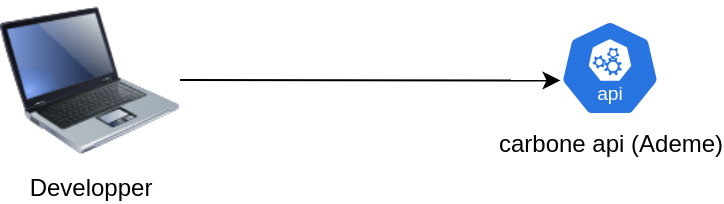 <mxfile>
    <diagram id="wNiMgqRbGrYGXO_1jgLK" name="Page-1">
        <mxGraphModel dx="677" dy="325" grid="1" gridSize="10" guides="1" tooltips="1" connect="1" arrows="1" fold="1" page="1" pageScale="1" pageWidth="850" pageHeight="1100" math="0" shadow="0">
            <root>
                <mxCell id="0"/>
                <mxCell id="1" parent="0"/>
                <mxCell id="2" value="carbone api (Ademe)" style="aspect=fixed;sketch=0;html=1;dashed=0;whitespace=wrap;verticalLabelPosition=bottom;verticalAlign=top;fillColor=#2875E2;strokeColor=#ffffff;points=[[0.005,0.63,0],[0.1,0.2,0],[0.9,0.2,0],[0.5,0,0],[0.995,0.63,0],[0.72,0.99,0],[0.5,1,0],[0.28,0.99,0]];shape=mxgraph.kubernetes.icon2;kubernetesLabel=1;prIcon=api" vertex="1" parent="1">
                    <mxGeometry x="320" y="150" width="50" height="48" as="geometry"/>
                </mxCell>
                <mxCell id="3" value="Developper" style="image;html=1;image=img/lib/clip_art/computers/Laptop_128x128.png" vertex="1" parent="1">
                    <mxGeometry x="40" y="140" width="90" height="80" as="geometry"/>
                </mxCell>
                <mxCell id="4" style="edgeStyle=none;html=1;entryX=0.005;entryY=0.63;entryDx=0;entryDy=0;entryPerimeter=0;" edge="1" parent="1" source="3" target="2">
                    <mxGeometry relative="1" as="geometry"/>
                </mxCell>
            </root>
        </mxGraphModel>
    </diagram>
</mxfile>